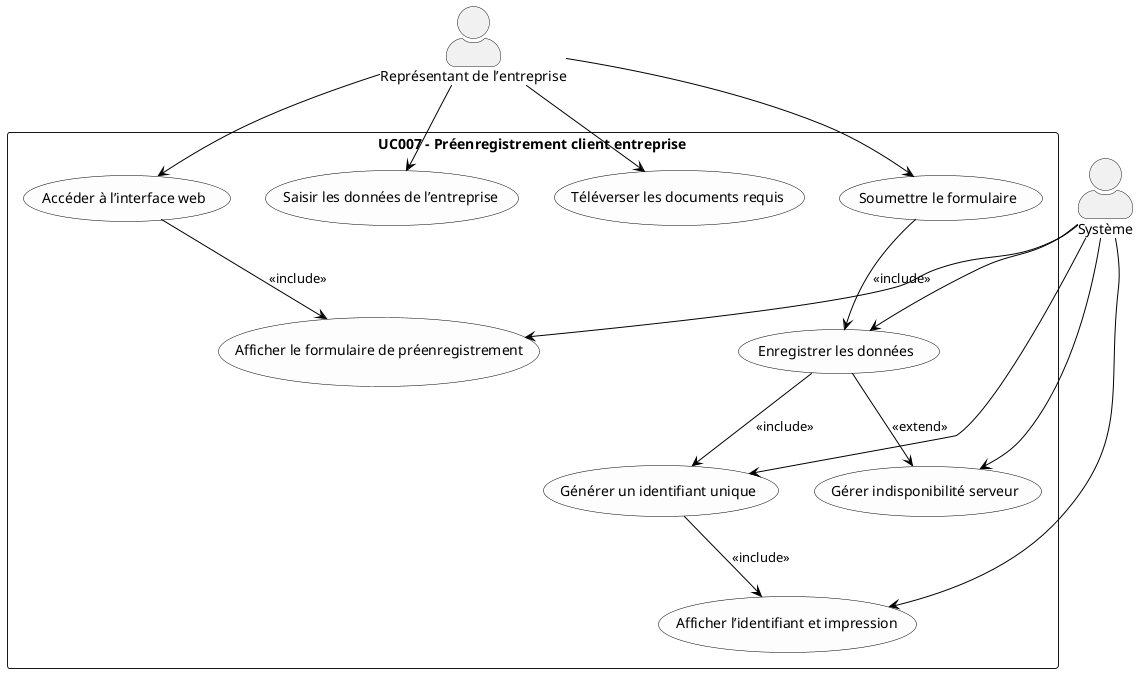 @startuml UC007
' Configuration visuelle
skinparam actorStyle awesome
skinparam packageStyle rectangle
skinparam usecase {
    BackgroundColor #FDFDFD
    BorderColor Black
    ArrowColor Black
}

' Acteurs
actor "Représentant de l’entreprise" as Rep
actor "Système" as Sys

' Cas d’utilisation regroupé dans un package
package "UC007 - Préenregistrement client entreprise" {
    usecase "Accéder à l’interface web" as UC1
    usecase "Afficher le formulaire de préenregistrement" as UC2
    usecase "Saisir les données de l’entreprise" as UC3
    usecase "Téléverser les documents requis" as UC4
    usecase "Soumettre le formulaire" as UC5
    usecase "Enregistrer les données" as UC6
    usecase "Générer un identifiant unique" as UC7
    usecase "Afficher l’identifiant et impression" as UC8
    usecase "Gérer indisponibilité serveur" as UC9
}

' Relations acteur → cas d’utilisation
Rep --> UC1
Sys --> UC2
Rep --> UC3
Rep --> UC4
Rep --> UC5
Sys --> UC6
Sys --> UC7
Sys --> UC8
Sys --> UC9

' Relations entre cas d’utilisation
UC1 --> UC2 : <<include>>
UC5 --> UC6 : <<include>>
UC6 --> UC7 : <<include>>
UC7 --> UC8 : <<include>>
UC6 --> UC9 : <<extend>>
@enduml